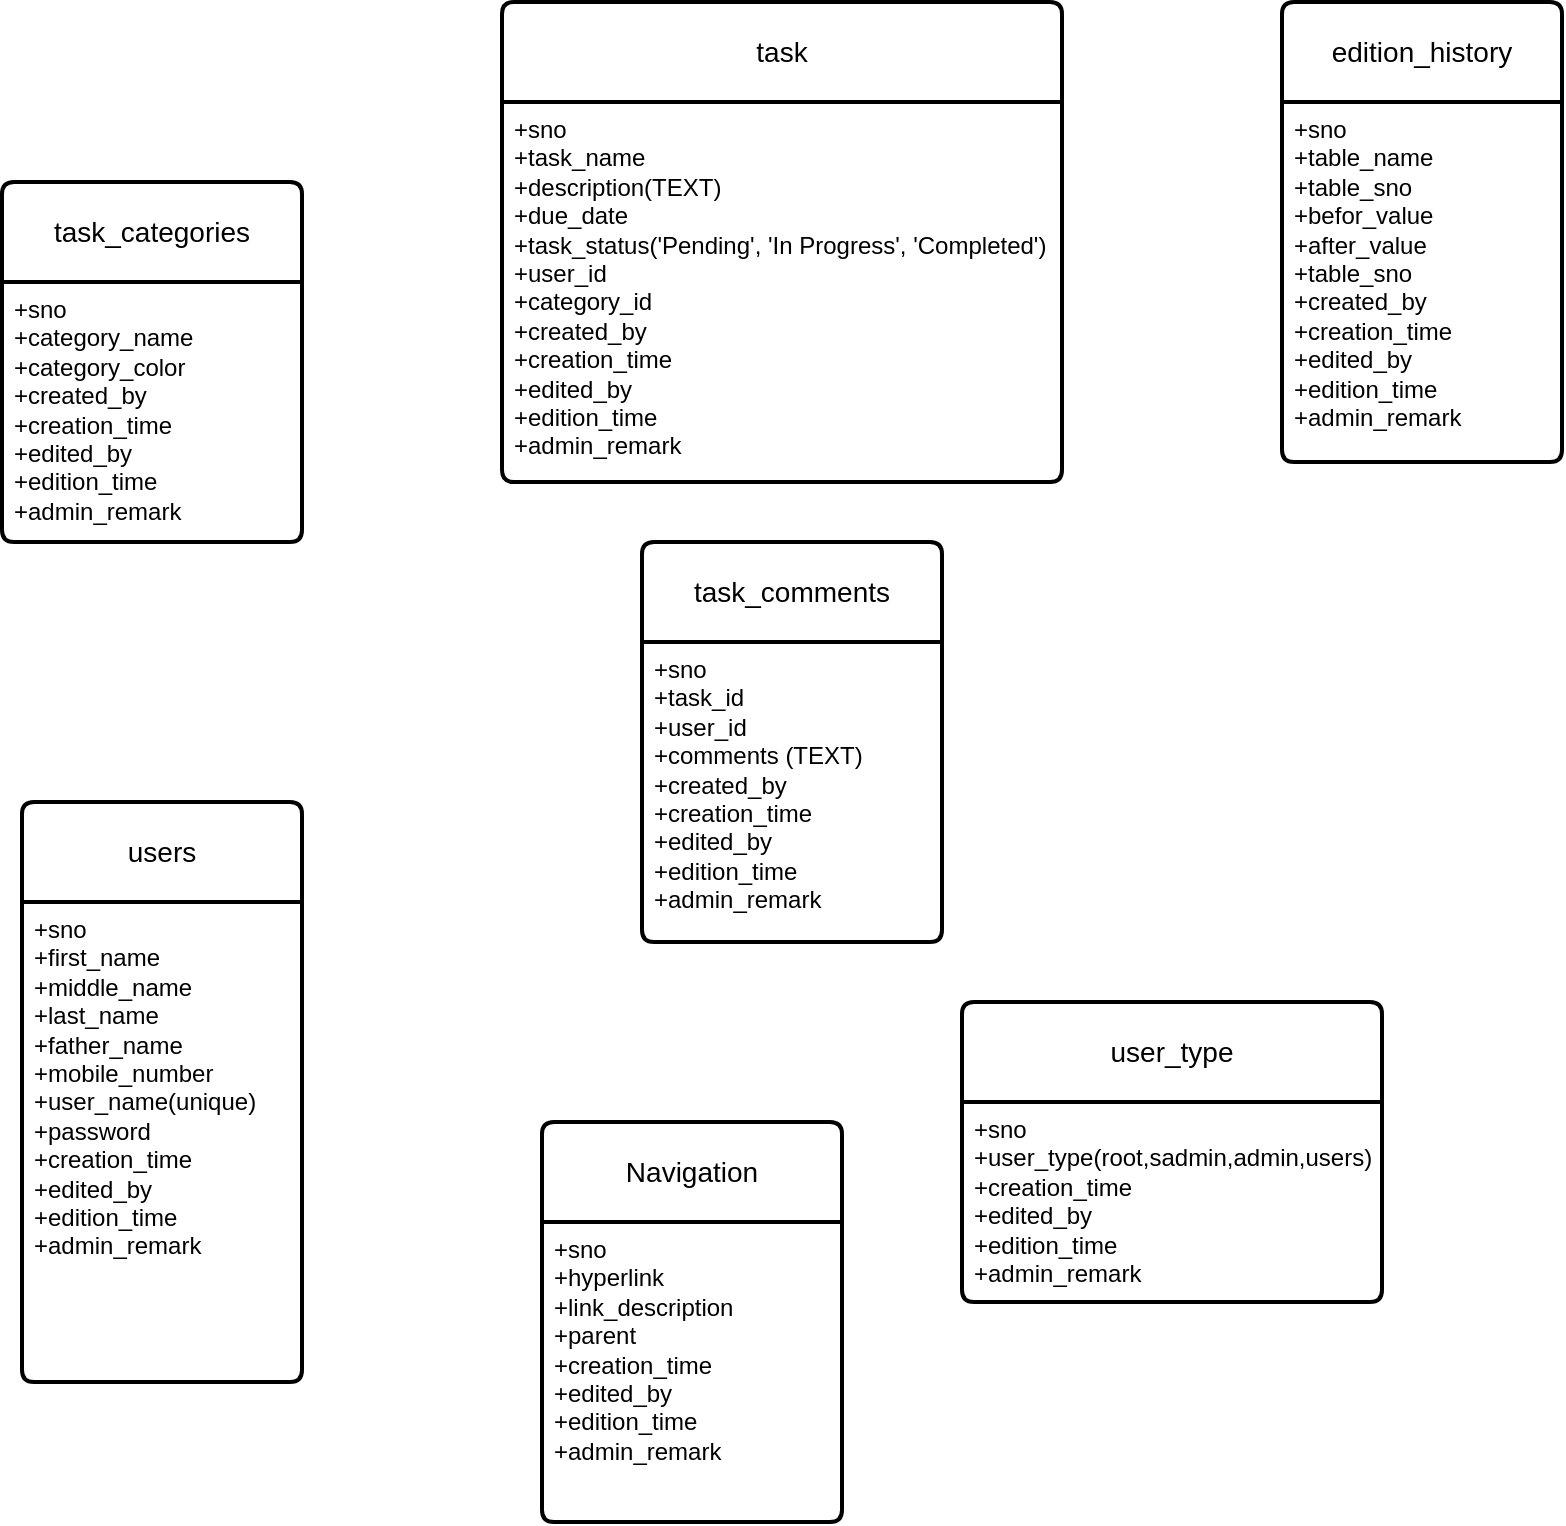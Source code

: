 <mxfile version="23.1.6" type="github">
  <diagram name="Page-1" id="hHHau36afCrt07lCaRUG">
    <mxGraphModel dx="794" dy="420" grid="1" gridSize="10" guides="1" tooltips="1" connect="1" arrows="1" fold="1" page="1" pageScale="1" pageWidth="850" pageHeight="1100" math="0" shadow="0">
      <root>
        <mxCell id="0" />
        <mxCell id="1" parent="0" />
        <mxCell id="YJ0I0zO4I678XiAq-DTd-4" value="task_categories " style="swimlane;childLayout=stackLayout;horizontal=1;startSize=50;horizontalStack=0;rounded=1;fontSize=14;fontStyle=0;strokeWidth=2;resizeParent=0;resizeLast=1;shadow=0;dashed=0;align=center;arcSize=4;whiteSpace=wrap;html=1;" vertex="1" parent="1">
          <mxGeometry x="60" y="110" width="150" height="180" as="geometry" />
        </mxCell>
        <mxCell id="YJ0I0zO4I678XiAq-DTd-5" value="+sno&amp;nbsp;&lt;br&gt;+category_name&lt;br&gt;+category_color&lt;br&gt;+created_by&lt;br&gt;+creation_time&lt;br&gt;+edited_by&lt;br&gt;+edition_time&lt;br&gt;+admin_remark" style="align=left;strokeColor=none;fillColor=none;spacingLeft=4;fontSize=12;verticalAlign=top;resizable=0;rotatable=0;part=1;html=1;" vertex="1" parent="YJ0I0zO4I678XiAq-DTd-4">
          <mxGeometry y="50" width="150" height="130" as="geometry" />
        </mxCell>
        <mxCell id="YJ0I0zO4I678XiAq-DTd-8" value="edition_history" style="swimlane;childLayout=stackLayout;horizontal=1;startSize=50;horizontalStack=0;rounded=1;fontSize=14;fontStyle=0;strokeWidth=2;resizeParent=0;resizeLast=1;shadow=0;dashed=0;align=center;arcSize=4;whiteSpace=wrap;html=1;" vertex="1" parent="1">
          <mxGeometry x="700" y="20" width="140" height="230" as="geometry" />
        </mxCell>
        <mxCell id="YJ0I0zO4I678XiAq-DTd-9" value="+sno&amp;nbsp;&lt;br&gt;+table_name&lt;br&gt;+table_sno&lt;br&gt;+befor_value&lt;br&gt;+after_value&lt;br&gt;+table_sno&lt;br&gt;+created_by&lt;br&gt;+creation_time&lt;br&gt;+edited_by&lt;br&gt;+edition_time&lt;br&gt;+admin_remark" style="align=left;strokeColor=none;fillColor=none;spacingLeft=4;fontSize=12;verticalAlign=top;resizable=0;rotatable=0;part=1;html=1;" vertex="1" parent="YJ0I0zO4I678XiAq-DTd-8">
          <mxGeometry y="50" width="140" height="180" as="geometry" />
        </mxCell>
        <mxCell id="YJ0I0zO4I678XiAq-DTd-10" value="task" style="swimlane;childLayout=stackLayout;horizontal=1;startSize=50;horizontalStack=0;rounded=1;fontSize=14;fontStyle=0;strokeWidth=2;resizeParent=0;resizeLast=1;shadow=0;dashed=0;align=center;arcSize=4;whiteSpace=wrap;html=1;" vertex="1" parent="1">
          <mxGeometry x="310" y="20" width="280" height="240" as="geometry" />
        </mxCell>
        <mxCell id="YJ0I0zO4I678XiAq-DTd-11" value="+sno&amp;nbsp;&lt;br&gt;+task_name&lt;br&gt;+description(TEXT)&lt;br&gt;+due_date&lt;br&gt;+task_status(&#39;Pending&#39;, &#39;In Progress&#39;, &#39;Completed&#39;)&lt;br&gt;+user_id&lt;br&gt;+category_id&lt;br&gt;+created_by&lt;br&gt;+creation_time&lt;br&gt;+edited_by&lt;br&gt;+edition_time&lt;br&gt;+admin_remark&lt;div&gt;&lt;br&gt;&lt;/div&gt;" style="align=left;strokeColor=none;fillColor=none;spacingLeft=4;fontSize=12;verticalAlign=top;resizable=0;rotatable=0;part=1;html=1;" vertex="1" parent="YJ0I0zO4I678XiAq-DTd-10">
          <mxGeometry y="50" width="280" height="190" as="geometry" />
        </mxCell>
        <mxCell id="YJ0I0zO4I678XiAq-DTd-12" value="task_comments" style="swimlane;childLayout=stackLayout;horizontal=1;startSize=50;horizontalStack=0;rounded=1;fontSize=14;fontStyle=0;strokeWidth=2;resizeParent=0;resizeLast=1;shadow=0;dashed=0;align=center;arcSize=4;whiteSpace=wrap;html=1;" vertex="1" parent="1">
          <mxGeometry x="380" y="290" width="150" height="200" as="geometry" />
        </mxCell>
        <mxCell id="YJ0I0zO4I678XiAq-DTd-13" value="+sno&amp;nbsp;&lt;br&gt;+task_id&lt;br&gt;+user_id&lt;br&gt;+comments (TEXT)&lt;br&gt;+created_by&lt;br&gt;+creation_time&lt;br&gt;+edited_by&lt;br&gt;+edition_time&lt;br&gt;+admin_remark" style="align=left;strokeColor=none;fillColor=none;spacingLeft=4;fontSize=12;verticalAlign=top;resizable=0;rotatable=0;part=1;html=1;" vertex="1" parent="YJ0I0zO4I678XiAq-DTd-12">
          <mxGeometry y="50" width="150" height="150" as="geometry" />
        </mxCell>
        <mxCell id="YJ0I0zO4I678XiAq-DTd-14" value="users" style="swimlane;childLayout=stackLayout;horizontal=1;startSize=50;horizontalStack=0;rounded=1;fontSize=14;fontStyle=0;strokeWidth=2;resizeParent=0;resizeLast=1;shadow=0;dashed=0;align=center;arcSize=4;whiteSpace=wrap;html=1;" vertex="1" parent="1">
          <mxGeometry x="70" y="420" width="140" height="290" as="geometry" />
        </mxCell>
        <mxCell id="YJ0I0zO4I678XiAq-DTd-15" value="+sno&amp;nbsp;&lt;br&gt;+first_name&lt;br&gt;+middle_name&lt;br&gt;+last_name&lt;br&gt;+father_name&lt;br&gt;+mobile_number&lt;br&gt;+user_name(unique)&lt;br&gt;+password&lt;br&gt;+creation_time&lt;br&gt;+edited_by&lt;br&gt;+edition_time&lt;br&gt;+admin_remark" style="align=left;strokeColor=none;fillColor=none;spacingLeft=4;fontSize=12;verticalAlign=top;resizable=0;rotatable=0;part=1;html=1;" vertex="1" parent="YJ0I0zO4I678XiAq-DTd-14">
          <mxGeometry y="50" width="140" height="240" as="geometry" />
        </mxCell>
        <mxCell id="YJ0I0zO4I678XiAq-DTd-16" style="edgeStyle=orthogonalEdgeStyle;rounded=0;orthogonalLoop=1;jettySize=auto;html=1;exitX=0.5;exitY=1;exitDx=0;exitDy=0;" edge="1" parent="YJ0I0zO4I678XiAq-DTd-14" source="YJ0I0zO4I678XiAq-DTd-15" target="YJ0I0zO4I678XiAq-DTd-15">
          <mxGeometry relative="1" as="geometry" />
        </mxCell>
        <mxCell id="YJ0I0zO4I678XiAq-DTd-17" value="Navigation" style="swimlane;childLayout=stackLayout;horizontal=1;startSize=50;horizontalStack=0;rounded=1;fontSize=14;fontStyle=0;strokeWidth=2;resizeParent=0;resizeLast=1;shadow=0;dashed=0;align=center;arcSize=4;whiteSpace=wrap;html=1;" vertex="1" parent="1">
          <mxGeometry x="330" y="580" width="150" height="200" as="geometry" />
        </mxCell>
        <mxCell id="YJ0I0zO4I678XiAq-DTd-18" value="+sno&lt;br&gt;+hyperlink&lt;br&gt;+link_description&lt;br&gt;+parent&lt;br&gt;+creation_time&lt;br style=&quot;border-color: var(--border-color);&quot;&gt;+edited_by&lt;br style=&quot;border-color: var(--border-color);&quot;&gt;+edition_time&lt;br style=&quot;border-color: var(--border-color);&quot;&gt;+admin_remark&lt;br&gt;&lt;div&gt;&lt;br&gt;&lt;/div&gt;" style="align=left;strokeColor=none;fillColor=none;spacingLeft=4;fontSize=12;verticalAlign=top;resizable=0;rotatable=0;part=1;html=1;" vertex="1" parent="YJ0I0zO4I678XiAq-DTd-17">
          <mxGeometry y="50" width="150" height="150" as="geometry" />
        </mxCell>
        <mxCell id="YJ0I0zO4I678XiAq-DTd-20" value="user_type" style="swimlane;childLayout=stackLayout;horizontal=1;startSize=50;horizontalStack=0;rounded=1;fontSize=14;fontStyle=0;strokeWidth=2;resizeParent=0;resizeLast=1;shadow=0;dashed=0;align=center;arcSize=4;whiteSpace=wrap;html=1;" vertex="1" parent="1">
          <mxGeometry x="540" y="520" width="210" height="150" as="geometry" />
        </mxCell>
        <mxCell id="YJ0I0zO4I678XiAq-DTd-21" value="+sno&lt;br&gt;+user_type(root,sadmin,admin,users)&lt;br&gt;+creation_time&lt;br style=&quot;border-color: var(--border-color);&quot;&gt;+edited_by&lt;br style=&quot;border-color: var(--border-color);&quot;&gt;+edition_time&lt;br style=&quot;border-color: var(--border-color);&quot;&gt;+admin_remark&lt;br&gt;&lt;div&gt;&lt;br&gt;&lt;/div&gt;" style="align=left;strokeColor=none;fillColor=none;spacingLeft=4;fontSize=12;verticalAlign=top;resizable=0;rotatable=0;part=1;html=1;" vertex="1" parent="YJ0I0zO4I678XiAq-DTd-20">
          <mxGeometry y="50" width="210" height="100" as="geometry" />
        </mxCell>
      </root>
    </mxGraphModel>
  </diagram>
</mxfile>
